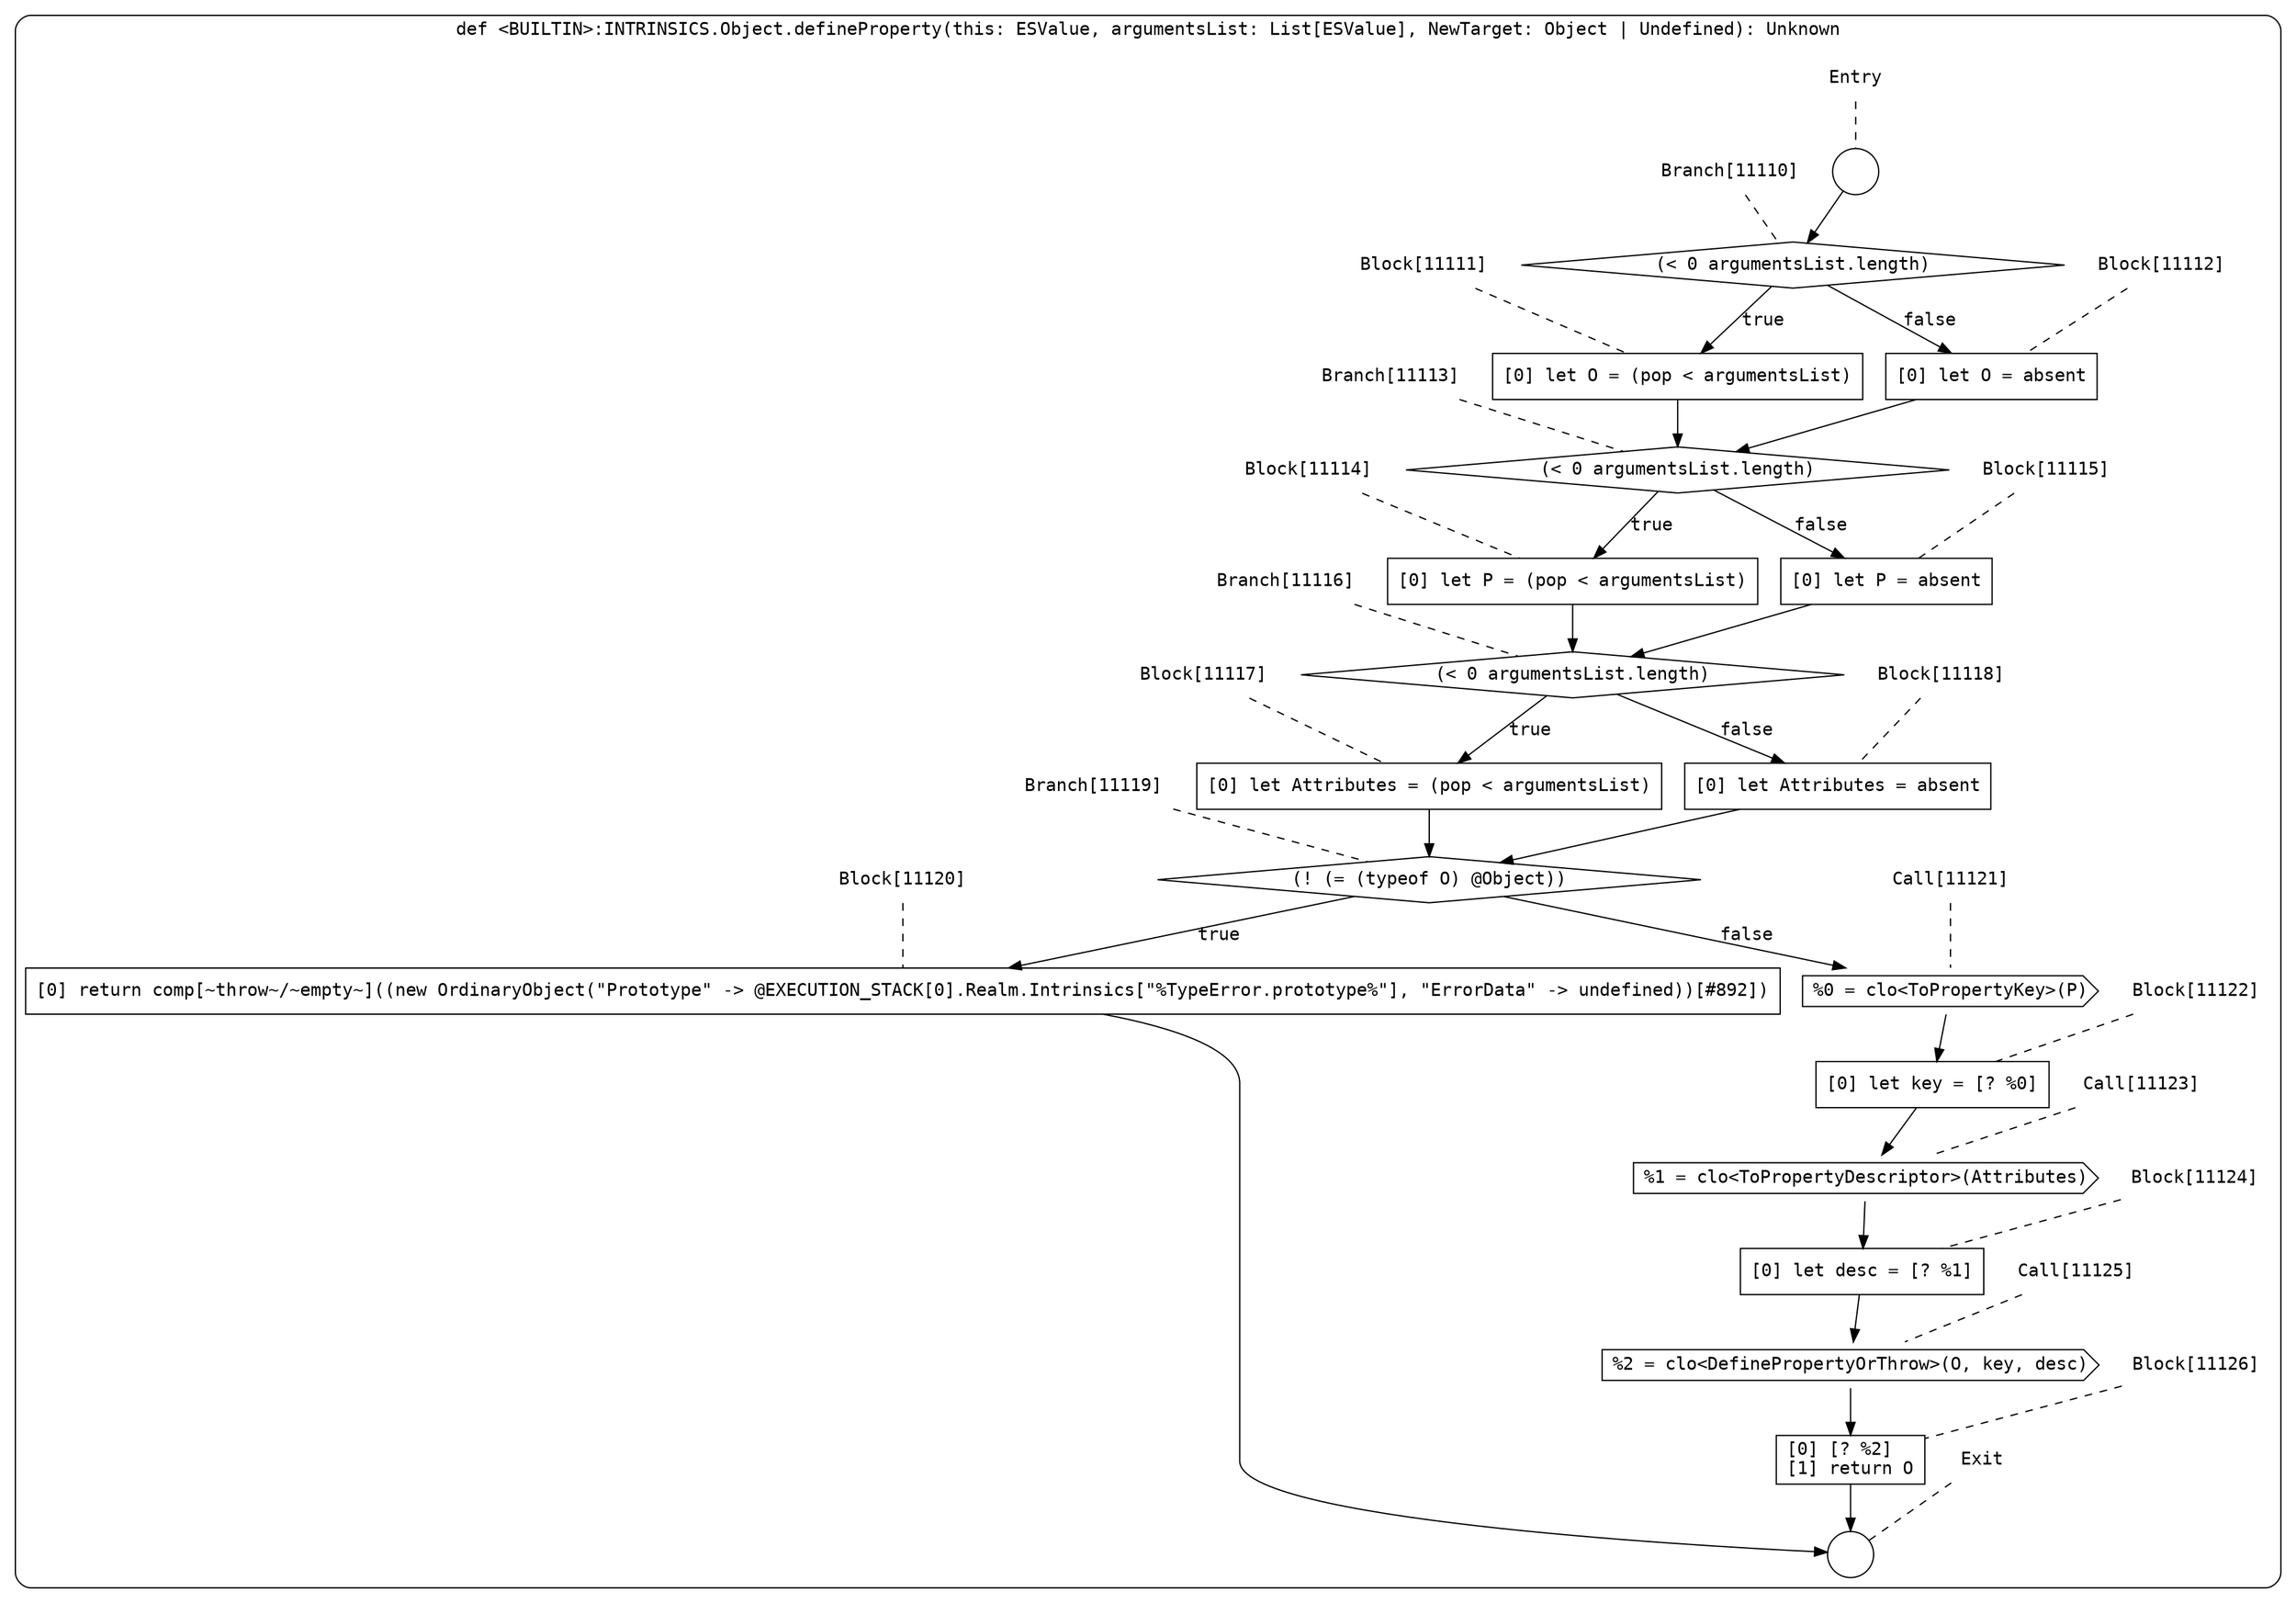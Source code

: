 digraph {
  graph [fontname = "Consolas"]
  node [fontname = "Consolas"]
  edge [fontname = "Consolas"]
  subgraph cluster2000 {
    label = "def <BUILTIN>:INTRINSICS.Object.defineProperty(this: ESValue, argumentsList: List[ESValue], NewTarget: Object | Undefined): Unknown"
    style = rounded
    cluster2000_entry_name [shape=none, label=<<font color="black">Entry</font>>]
    cluster2000_entry_name -> cluster2000_entry [arrowhead=none, color="black", style=dashed]
    cluster2000_entry [shape=circle label=" " color="black" fillcolor="white" style=filled]
    cluster2000_entry -> node11110 [color="black"]
    cluster2000_exit_name [shape=none, label=<<font color="black">Exit</font>>]
    cluster2000_exit_name -> cluster2000_exit [arrowhead=none, color="black", style=dashed]
    cluster2000_exit [shape=circle label=" " color="black" fillcolor="white" style=filled]
    node11110_name [shape=none, label=<<font color="black">Branch[11110]</font>>]
    node11110_name -> node11110 [arrowhead=none, color="black", style=dashed]
    node11110 [shape=diamond, label=<<font color="black">(&lt; 0 argumentsList.length)</font>> color="black" fillcolor="white", style=filled]
    node11110 -> node11111 [label=<<font color="black">true</font>> color="black"]
    node11110 -> node11112 [label=<<font color="black">false</font>> color="black"]
    node11111_name [shape=none, label=<<font color="black">Block[11111]</font>>]
    node11111_name -> node11111 [arrowhead=none, color="black", style=dashed]
    node11111 [shape=box, label=<<font color="black">[0] let O = (pop &lt; argumentsList)<BR ALIGN="LEFT"/></font>> color="black" fillcolor="white", style=filled]
    node11111 -> node11113 [color="black"]
    node11112_name [shape=none, label=<<font color="black">Block[11112]</font>>]
    node11112_name -> node11112 [arrowhead=none, color="black", style=dashed]
    node11112 [shape=box, label=<<font color="black">[0] let O = absent<BR ALIGN="LEFT"/></font>> color="black" fillcolor="white", style=filled]
    node11112 -> node11113 [color="black"]
    node11113_name [shape=none, label=<<font color="black">Branch[11113]</font>>]
    node11113_name -> node11113 [arrowhead=none, color="black", style=dashed]
    node11113 [shape=diamond, label=<<font color="black">(&lt; 0 argumentsList.length)</font>> color="black" fillcolor="white", style=filled]
    node11113 -> node11114 [label=<<font color="black">true</font>> color="black"]
    node11113 -> node11115 [label=<<font color="black">false</font>> color="black"]
    node11114_name [shape=none, label=<<font color="black">Block[11114]</font>>]
    node11114_name -> node11114 [arrowhead=none, color="black", style=dashed]
    node11114 [shape=box, label=<<font color="black">[0] let P = (pop &lt; argumentsList)<BR ALIGN="LEFT"/></font>> color="black" fillcolor="white", style=filled]
    node11114 -> node11116 [color="black"]
    node11115_name [shape=none, label=<<font color="black">Block[11115]</font>>]
    node11115_name -> node11115 [arrowhead=none, color="black", style=dashed]
    node11115 [shape=box, label=<<font color="black">[0] let P = absent<BR ALIGN="LEFT"/></font>> color="black" fillcolor="white", style=filled]
    node11115 -> node11116 [color="black"]
    node11116_name [shape=none, label=<<font color="black">Branch[11116]</font>>]
    node11116_name -> node11116 [arrowhead=none, color="black", style=dashed]
    node11116 [shape=diamond, label=<<font color="black">(&lt; 0 argumentsList.length)</font>> color="black" fillcolor="white", style=filled]
    node11116 -> node11117 [label=<<font color="black">true</font>> color="black"]
    node11116 -> node11118 [label=<<font color="black">false</font>> color="black"]
    node11117_name [shape=none, label=<<font color="black">Block[11117]</font>>]
    node11117_name -> node11117 [arrowhead=none, color="black", style=dashed]
    node11117 [shape=box, label=<<font color="black">[0] let Attributes = (pop &lt; argumentsList)<BR ALIGN="LEFT"/></font>> color="black" fillcolor="white", style=filled]
    node11117 -> node11119 [color="black"]
    node11118_name [shape=none, label=<<font color="black">Block[11118]</font>>]
    node11118_name -> node11118 [arrowhead=none, color="black", style=dashed]
    node11118 [shape=box, label=<<font color="black">[0] let Attributes = absent<BR ALIGN="LEFT"/></font>> color="black" fillcolor="white", style=filled]
    node11118 -> node11119 [color="black"]
    node11119_name [shape=none, label=<<font color="black">Branch[11119]</font>>]
    node11119_name -> node11119 [arrowhead=none, color="black", style=dashed]
    node11119 [shape=diamond, label=<<font color="black">(! (= (typeof O) @Object))</font>> color="black" fillcolor="white", style=filled]
    node11119 -> node11120 [label=<<font color="black">true</font>> color="black"]
    node11119 -> node11121 [label=<<font color="black">false</font>> color="black"]
    node11120_name [shape=none, label=<<font color="black">Block[11120]</font>>]
    node11120_name -> node11120 [arrowhead=none, color="black", style=dashed]
    node11120 [shape=box, label=<<font color="black">[0] return comp[~throw~/~empty~]((new OrdinaryObject(&quot;Prototype&quot; -&gt; @EXECUTION_STACK[0].Realm.Intrinsics[&quot;%TypeError.prototype%&quot;], &quot;ErrorData&quot; -&gt; undefined))[#892])<BR ALIGN="LEFT"/></font>> color="black" fillcolor="white", style=filled]
    node11120 -> cluster2000_exit [color="black"]
    node11121_name [shape=none, label=<<font color="black">Call[11121]</font>>]
    node11121_name -> node11121 [arrowhead=none, color="black", style=dashed]
    node11121 [shape=cds, label=<<font color="black">%0 = clo&lt;ToPropertyKey&gt;(P)</font>> color="black" fillcolor="white", style=filled]
    node11121 -> node11122 [color="black"]
    node11122_name [shape=none, label=<<font color="black">Block[11122]</font>>]
    node11122_name -> node11122 [arrowhead=none, color="black", style=dashed]
    node11122 [shape=box, label=<<font color="black">[0] let key = [? %0]<BR ALIGN="LEFT"/></font>> color="black" fillcolor="white", style=filled]
    node11122 -> node11123 [color="black"]
    node11123_name [shape=none, label=<<font color="black">Call[11123]</font>>]
    node11123_name -> node11123 [arrowhead=none, color="black", style=dashed]
    node11123 [shape=cds, label=<<font color="black">%1 = clo&lt;ToPropertyDescriptor&gt;(Attributes)</font>> color="black" fillcolor="white", style=filled]
    node11123 -> node11124 [color="black"]
    node11124_name [shape=none, label=<<font color="black">Block[11124]</font>>]
    node11124_name -> node11124 [arrowhead=none, color="black", style=dashed]
    node11124 [shape=box, label=<<font color="black">[0] let desc = [? %1]<BR ALIGN="LEFT"/></font>> color="black" fillcolor="white", style=filled]
    node11124 -> node11125 [color="black"]
    node11125_name [shape=none, label=<<font color="black">Call[11125]</font>>]
    node11125_name -> node11125 [arrowhead=none, color="black", style=dashed]
    node11125 [shape=cds, label=<<font color="black">%2 = clo&lt;DefinePropertyOrThrow&gt;(O, key, desc)</font>> color="black" fillcolor="white", style=filled]
    node11125 -> node11126 [color="black"]
    node11126_name [shape=none, label=<<font color="black">Block[11126]</font>>]
    node11126_name -> node11126 [arrowhead=none, color="black", style=dashed]
    node11126 [shape=box, label=<<font color="black">[0] [? %2]<BR ALIGN="LEFT"/>[1] return O<BR ALIGN="LEFT"/></font>> color="black" fillcolor="white", style=filled]
    node11126 -> cluster2000_exit [color="black"]
  }
}